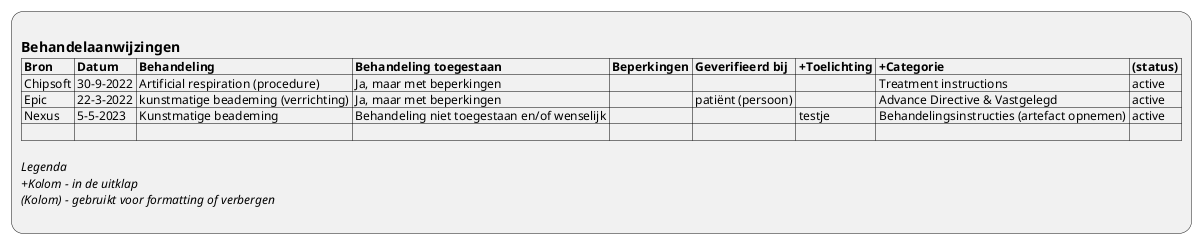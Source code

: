 @startuml ViewDefinition-Behandelaanwijzingen
:
== Behandelaanwijzingen
|= Bron |= Datum |= Behandeling |= Behandeling toegestaan |= Beperkingen |= Geverifieerd bij |= +Toelichting |= +Categorie |= (status) |
| Chipsoft | 30-9-2022 | Artificial respiration (procedure) | Ja, maar met beperkingen |  |  |  | Treatment instructions | active |
| Epic | 22-3-2022 | kunstmatige beademing (verrichting) | Ja, maar met beperkingen |  | patiënt (persoon) |  | Advance Directive & Vastgelegd | active |
| Nexus | 5-5-2023 | Kunstmatige beademing | Behandeling niet toegestaan en/of wenselijk |  |  | testje | Behandelingsinstructies (artefact opnemen) | active |
| |

//Legenda//
//+Kolom - in de uitklap//
//(Kolom) - gebruikt voor formatting of verbergen//
;
@enduml